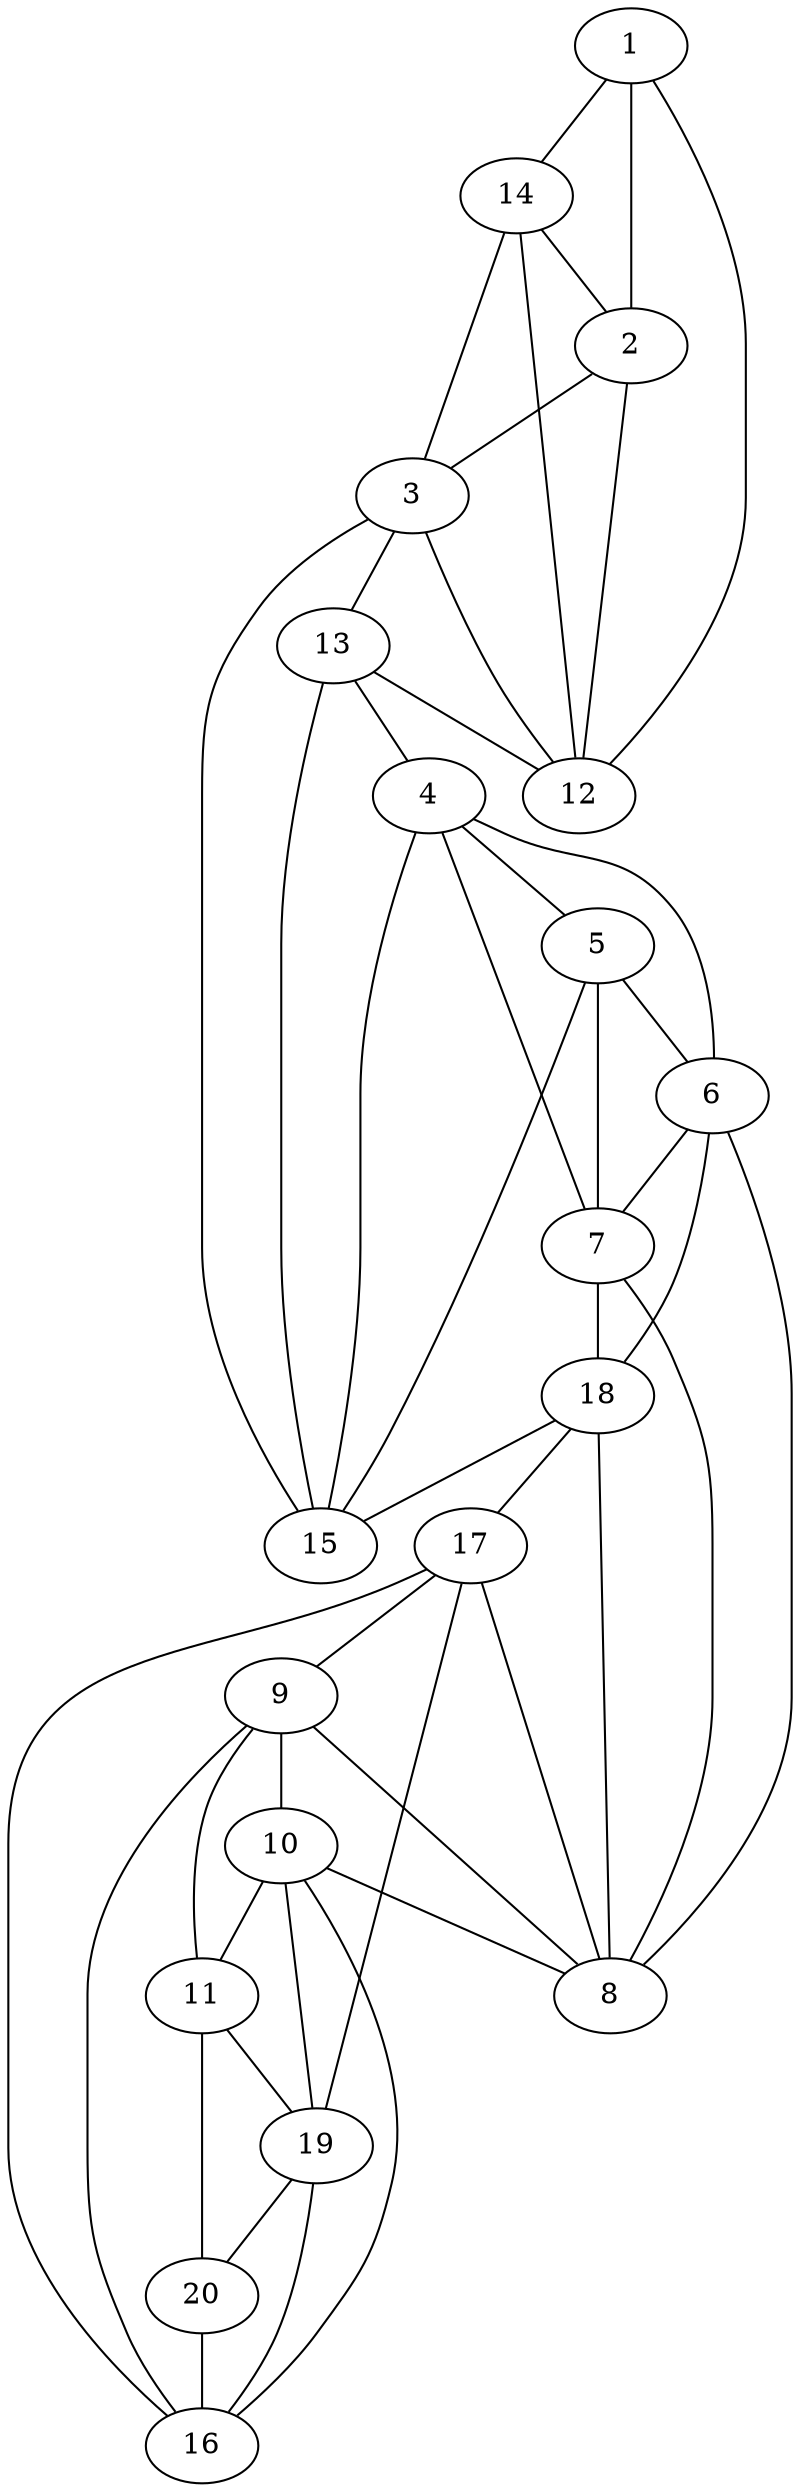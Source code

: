 graph pdb1rpz {
	1	 [aaLength=11,
		sequence=GKSTWAREFIA,
		type=0];
	2	 [aaLength=10,
		sequence=NRDDYRQSIX,
		type=0];
	1 -- 2	 [distance0="25.0406",
		frequency=1,
		type0=1];
	14	 [aaLength=7,
		sequence=KIILTIG,
		type=1];
	1 -- 14	 [distance0="66.23349",
		frequency=1,
		type0=2];
	12	 [aaLength=4,
		sequence=FYNI,
		type=1];
	1 -- 12	 [distance0="67.01399",
		frequency=1,
		type0=3];
	3	 [aaLength=21,
		sequence=TKKKEGIVTGXQFDTAKSILY,
		type=0];
	2 -- 3	 [distance0="53.10162",
		distance1="10.0",
		frequency=2,
		type0=3,
		type1=4];
	2 -- 12	 [distance0="49.35365",
		frequency=1,
		type0=2];
	3 -- 12	 [distance0="24.0",
		frequency=1,
		type0=1];
	13	 [aaLength=4,
		sequence=GVII,
		type=1];
	3 -- 13	 [distance0="27.0",
		distance1="6.0",
		frequency=2,
		type0=2,
		type1=4];
	4	 [aaLength=14,
		sequence=NPERRLAWETFAKE,
		type=0];
	5	 [aaLength=12,
		sequence=PWTELVKRNSKR,
		type=0];
	4 -- 5	 [distance0="39.09042",
		frequency=1,
		type0=1];
	6	 [aaLength=4,
		sequence=GTKA,
		type=0];
	4 -- 6	 [distance0="48.12336",
		frequency=1,
		type0=3];
	7	 [aaLength=17,
		sequence=PIDVLRSXYKSXREYLG,
		type=0];
	4 -- 7	 [distance0="47.18563",
		frequency=1,
		type0=2];
	15	 [aaLength=7,
		sequence=KVEHKVF,
		type=1];
	4 -- 15	 [distance0="3.0",
		frequency=1,
		type0=4];
	5 -- 6	 [distance0="15.35993",
		distance1="0.0",
		frequency=2,
		type0=1,
		type1=5];
	5 -- 7	 [distance0="19.67304",
		frequency=1,
		type0=2];
	6 -- 7	 [distance0="14.71141",
		distance1="1.0",
		frequency=2,
		type0=1,
		type1=4];
	18	 [aaLength=6,
		sequence=KAVIFD,
		type=1];
	7 -- 18	 [distance0="11.0",
		frequency=1,
		type0=4];
	8	 [aaLength=15,
		sequence=NPXVVELSKXYALXG,
		type=0];
	8 -- 6	 [distance0="64.1183",
		frequency=1,
		type0=3];
	8 -- 7	 [distance0="60.12773",
		frequency=1,
		type0=2];
	17	 [aaLength=9,
		sequence=QIVVVSGRE,
		type=1];
	8 -- 17	 [distance0="1.0",
		frequency=1,
		type0=4];
	9	 [aaLength=14,
		sequence=TKYYRXTRKWVEDI,
		type=0];
	8 -- 9	 [distance0="35.12605",
		frequency=1,
		type0=1];
	10	 [aaLength=18,
		sequence=KDDVVKEEIFWKHIAPHF,
		type=0];
	9 -- 10	 [distance0="34.88632",
		frequency=1,
		type0=1];
	16	 [aaLength=5,
		sequence=XQCQR,
		type=1];
	9 -- 16	 [distance0="6.0",
		frequency=1,
		type0=4];
	11	 [aaLength=12,
		sequence=RTQVVEXWRRIG,
		type=0];
	10 -- 11	 [distance0="29.47557",
		frequency=1,
		type0=1];
	10 -- 8	 [distance0="65.00172",
		frequency=1,
		type0=3];
	19	 [aaLength=7,
		sequence=DVKLAID,
		type=1];
	10 -- 19	 [distance0="0.0",
		frequency=1,
		type0=5];
	11 -- 9	 [distance0="60.39725",
		frequency=1,
		type0=2];
	11 -- 19	 [distance0="64.59545",
		frequency=1,
		type0=3];
	13 -- 4	 [distance0="5.0",
		frequency=1,
		type0=4];
	13 -- 12	 [distance0="51.0",
		frequency=1,
		type0=3];
	13 -- 15	 [distance0="26.0",
		frequency=1,
		type0=1];
	14 -- 2	 [distance0="57.61755",
		frequency=1,
		type0=3];
	14 -- 3	 [distance0="50.0",
		frequency=1,
		type0=2];
	14 -- 12	 [distance0="26.0",
		distance1="19.0",
		frequency=2,
		type0=1,
		type1=4];
	15 -- 3	 [distance0="53.0",
		frequency=1,
		type0=2];
	15 -- 5	 [distance0="2.0",
		frequency=1,
		type0=4];
	16 -- 10	 [distance0="6.0",
		frequency=1,
		type0=4];
	16 -- 19	 [distance0="29.0",
		frequency=1,
		type0=1];
	17 -- 9	 [distance0="7.0",
		frequency=1,
		type0=4];
	17 -- 16	 [distance0="36.0",
		frequency=1,
		type0=1];
	17 -- 19	 [distance0="65.0",
		frequency=1,
		type0=3];
	18 -- 6	 [distance0="65.64012",
		frequency=1,
		type0=3];
	18 -- 17	 [distance0="46.0",
		frequency=1,
		type0=1];
	18 -- 8	 [distance0="24.0",
		frequency=1,
		type0=4];
	18 -- 15	 [distance0="54.0",
		frequency=1,
		type0=2];
	20	 [aaLength=2,
		sequence=WQ,
		type=1];
	19 -- 20	 [distance0="23.0",
		frequency=1,
		type0=1];
	20 -- 11	 [distance0="65.82987",
		frequency=1,
		type0=3];
	20 -- 16	 [distance0="52.0",
		frequency=1,
		type0=2];
}
